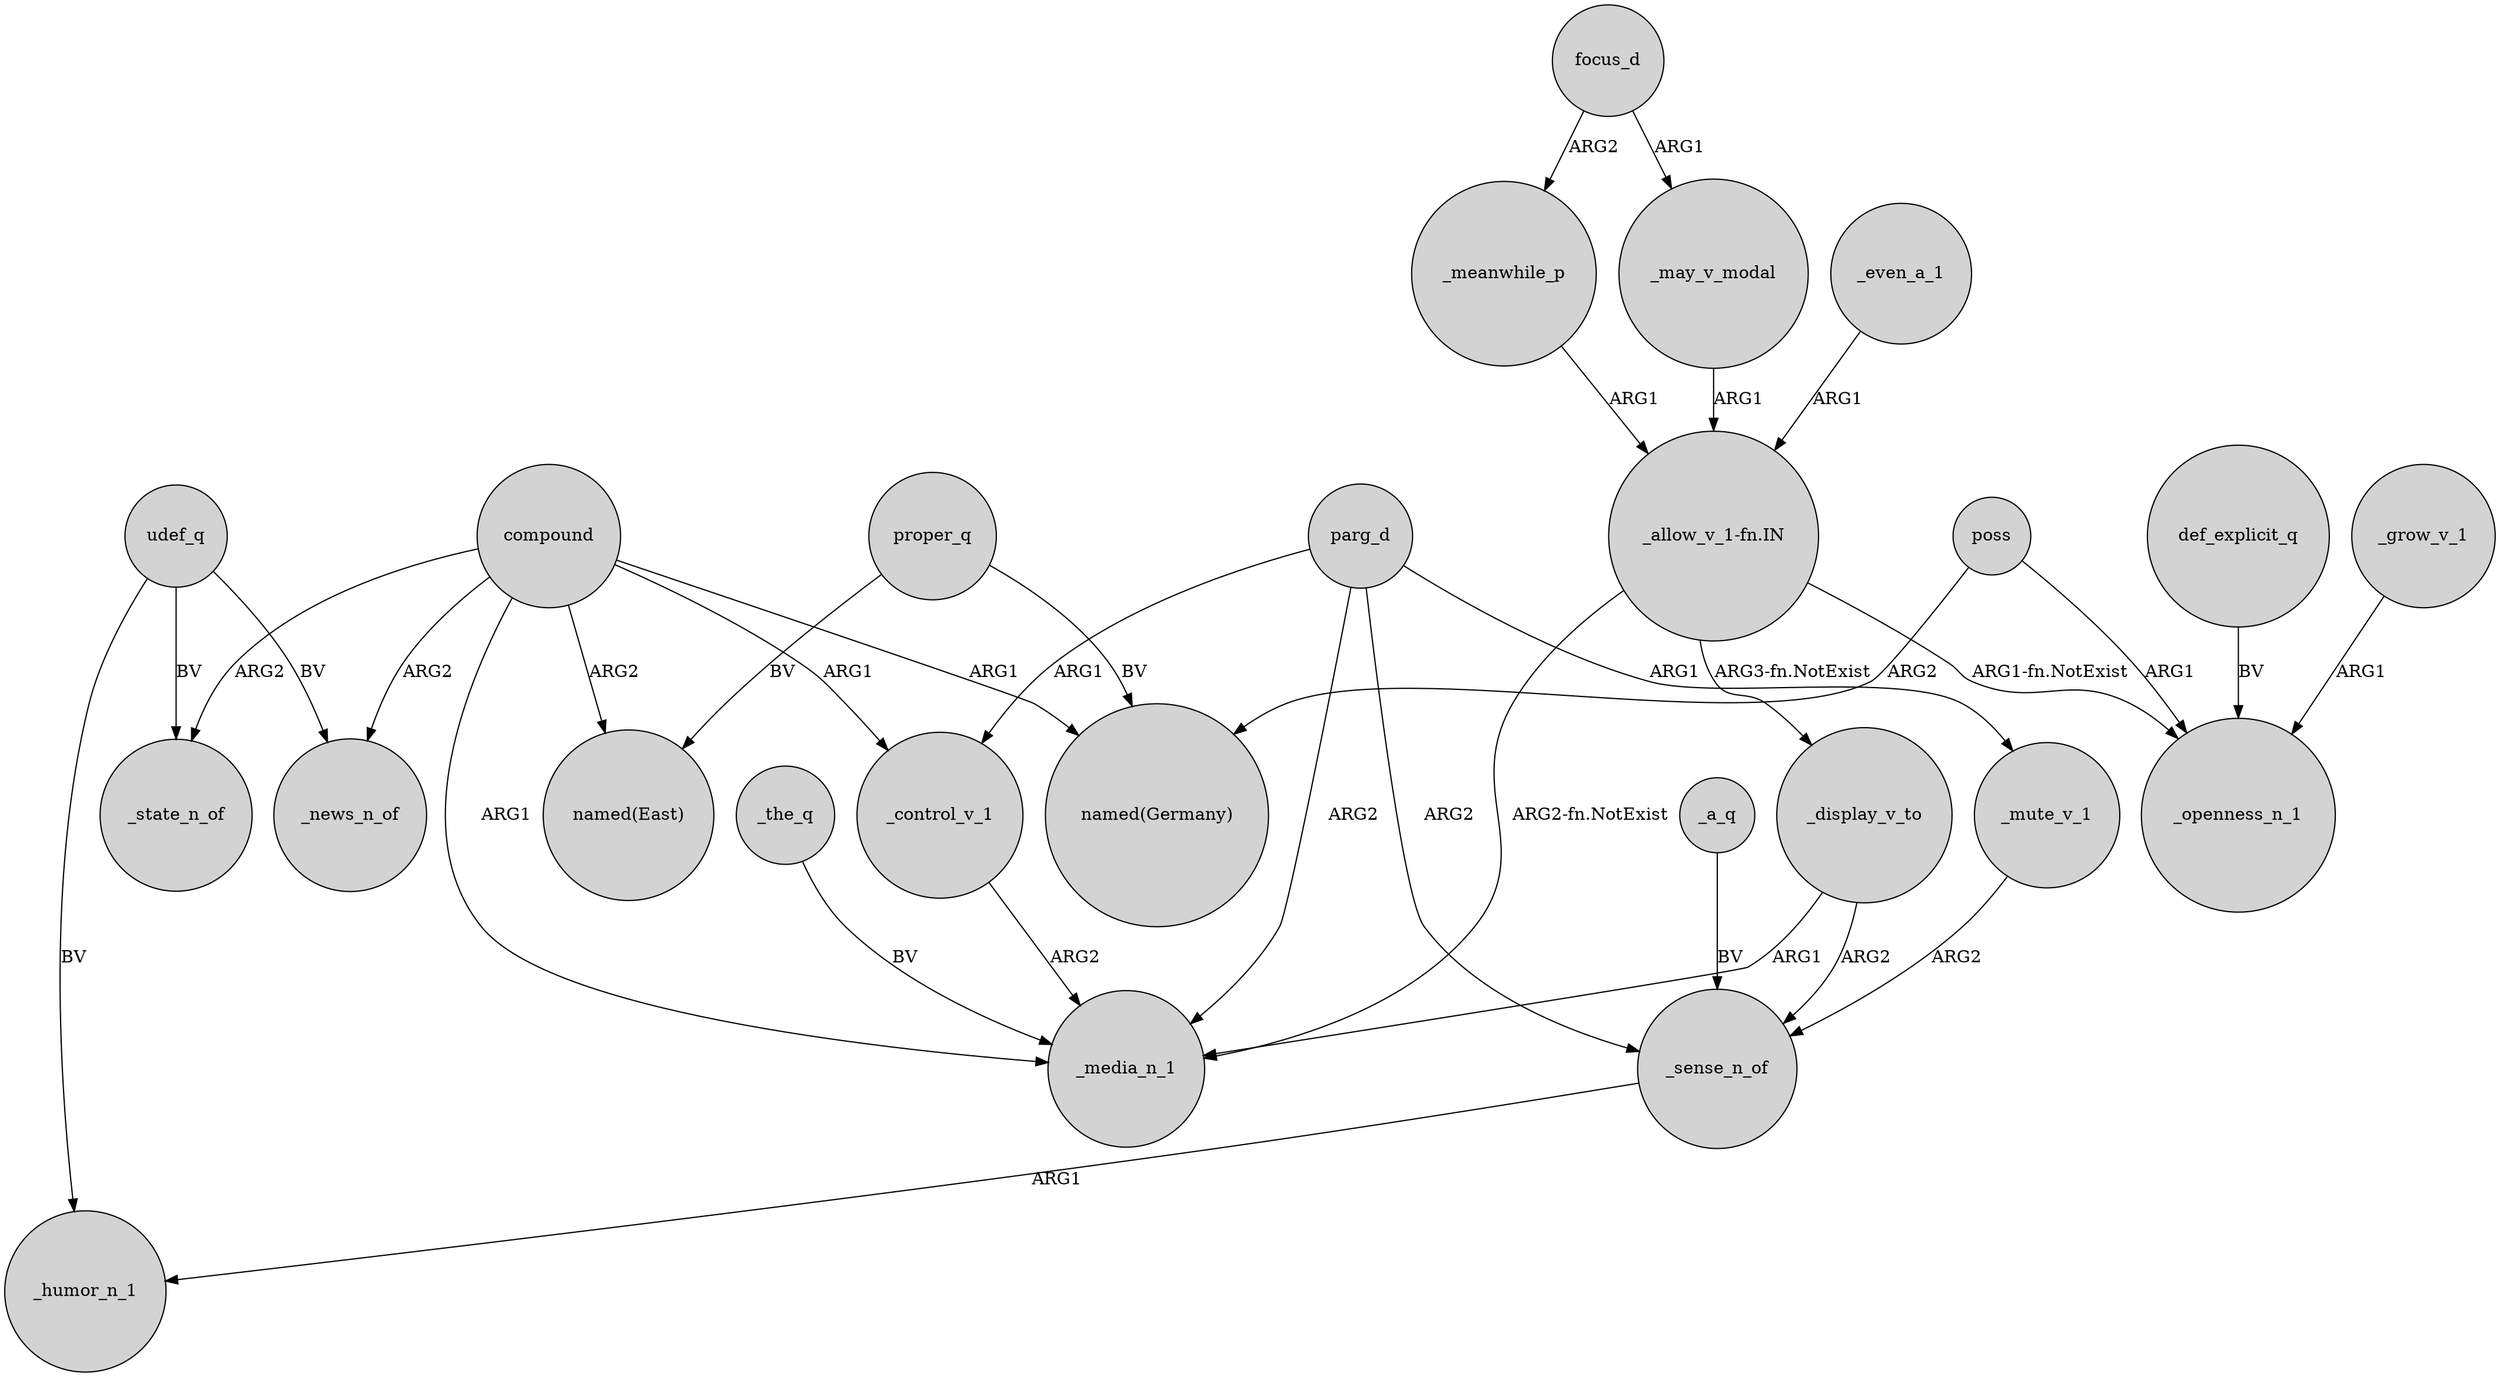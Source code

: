 digraph {
	node [shape=circle style=filled]
	_mute_v_1 -> _sense_n_of [label=ARG2]
	_sense_n_of -> _humor_n_1 [label=ARG1]
	compound -> _media_n_1 [label=ARG1]
	parg_d -> _mute_v_1 [label=ARG1]
	_a_q -> _sense_n_of [label=BV]
	proper_q -> "named(Germany)" [label=BV]
	compound -> _control_v_1 [label=ARG1]
	udef_q -> _state_n_of [label=BV]
	poss -> _openness_n_1 [label=ARG1]
	_meanwhile_p -> "_allow_v_1-fn.IN" [label=ARG1]
	_may_v_modal -> "_allow_v_1-fn.IN" [label=ARG1]
	compound -> _state_n_of [label=ARG2]
	parg_d -> _control_v_1 [label=ARG1]
	_control_v_1 -> _media_n_1 [label=ARG2]
	focus_d -> _may_v_modal [label=ARG1]
	_display_v_to -> _sense_n_of [label=ARG2]
	_display_v_to -> _media_n_1 [label=ARG1]
	"_allow_v_1-fn.IN" -> _display_v_to [label="ARG3-fn.NotExist"]
	"_allow_v_1-fn.IN" -> _media_n_1 [label="ARG2-fn.NotExist"]
	focus_d -> _meanwhile_p [label=ARG2]
	"_allow_v_1-fn.IN" -> _openness_n_1 [label="ARG1-fn.NotExist"]
	compound -> "named(Germany)" [label=ARG1]
	compound -> _news_n_of [label=ARG2]
	parg_d -> _media_n_1 [label=ARG2]
	udef_q -> _humor_n_1 [label=BV]
	_even_a_1 -> "_allow_v_1-fn.IN" [label=ARG1]
	udef_q -> _news_n_of [label=BV]
	def_explicit_q -> _openness_n_1 [label=BV]
	poss -> "named(Germany)" [label=ARG2]
	parg_d -> _sense_n_of [label=ARG2]
	proper_q -> "named(East)" [label=BV]
	compound -> "named(East)" [label=ARG2]
	_the_q -> _media_n_1 [label=BV]
	_grow_v_1 -> _openness_n_1 [label=ARG1]
}
